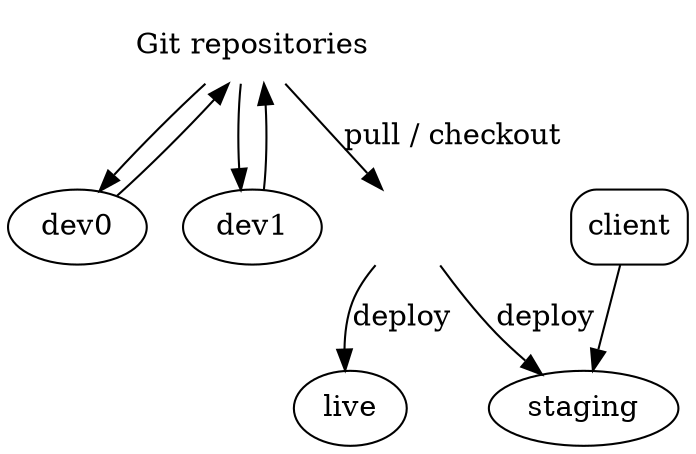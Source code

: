 digraph g{
  repository -> dev0
  dev0 -> repository
  repository -> dev1
  dev1 -> repository
  repository -> build [label = "pull / checkout"]
  build -> staging [label = "deploy"]
  build -> live  [label = "deploy"]
  client -> staging 

  client [shape = "box", style = "rounded"]
  repository [label = "Git repositories", shape = "none", image = "img/cloud-md.png"]
  build [label = "", shape = "none", image = "img/factory.png"]
}
